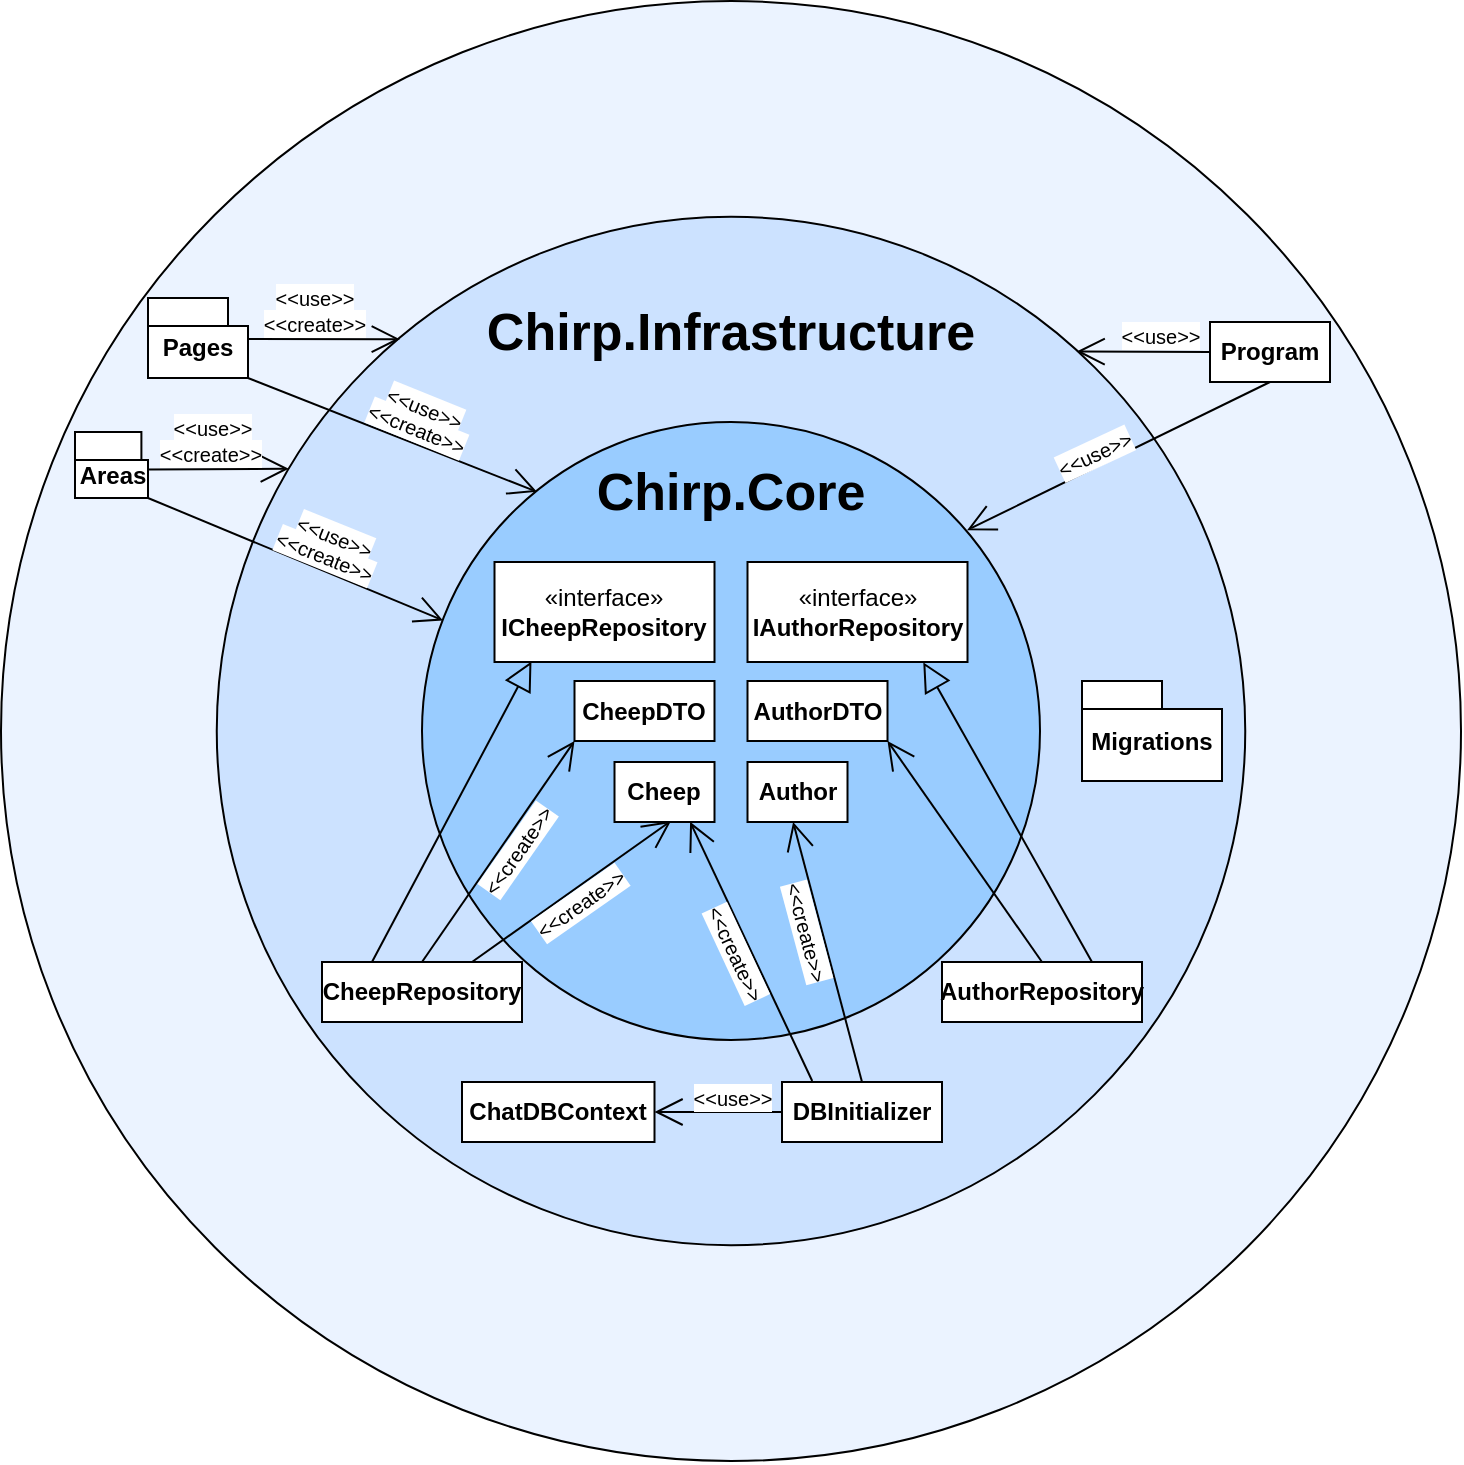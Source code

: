 <mxfile version="25.0.3">
  <diagram name="Side-1" id="DdkJf6Pid_xudekcSj97">
    <mxGraphModel dx="1149" dy="1134" grid="0" gridSize="10" guides="1" tooltips="1" connect="1" arrows="1" fold="1" page="0" pageScale="1" pageWidth="827" pageHeight="1169" math="0" shadow="0">
      <root>
        <mxCell id="0" />
        <mxCell id="1" parent="0" />
        <mxCell id="j4zop-ahKGAg_y_V5jdb-51" value="" style="ellipse;whiteSpace=wrap;html=1;aspect=fixed;fillColor=#EBF3FF;" vertex="1" parent="1">
          <mxGeometry x="29.5" y="-120.49" width="730" height="730" as="geometry" />
        </mxCell>
        <mxCell id="j4zop-ahKGAg_y_V5jdb-12" value="" style="ellipse;whiteSpace=wrap;html=1;aspect=fixed;fillColor=#CCE2FF;" vertex="1" parent="1">
          <mxGeometry x="137.38" y="-12.62" width="514.25" height="514.25" as="geometry" />
        </mxCell>
        <mxCell id="j4zop-ahKGAg_y_V5jdb-1" value="" style="ellipse;whiteSpace=wrap;html=1;aspect=fixed;fillColor=#99CCFF;" vertex="1" parent="1">
          <mxGeometry x="240" y="90" width="309" height="309" as="geometry" />
        </mxCell>
        <mxCell id="j4zop-ahKGAg_y_V5jdb-4" value="&lt;b&gt;Author&lt;/b&gt;" style="rounded=0;whiteSpace=wrap;html=1;" vertex="1" parent="1">
          <mxGeometry x="402.75" y="260" width="50" height="30" as="geometry" />
        </mxCell>
        <mxCell id="j4zop-ahKGAg_y_V5jdb-5" value="&lt;b&gt;AuthorDTO&lt;/b&gt;" style="rounded=0;whiteSpace=wrap;html=1;" vertex="1" parent="1">
          <mxGeometry x="402.75" y="219.5" width="70" height="30" as="geometry" />
        </mxCell>
        <mxCell id="j4zop-ahKGAg_y_V5jdb-6" value="&lt;b&gt;CheepDTO&lt;/b&gt;" style="rounded=0;whiteSpace=wrap;html=1;" vertex="1" parent="1">
          <mxGeometry x="316.25" y="219.5" width="70" height="30" as="geometry" />
        </mxCell>
        <mxCell id="j4zop-ahKGAg_y_V5jdb-7" value="&lt;b&gt;Cheep&lt;/b&gt;" style="rounded=0;whiteSpace=wrap;html=1;" vertex="1" parent="1">
          <mxGeometry x="336.25" y="260" width="50" height="30" as="geometry" />
        </mxCell>
        <mxCell id="j4zop-ahKGAg_y_V5jdb-9" value="«interface»&lt;div&gt;&lt;b&gt;IAuthorRepository&lt;/b&gt;&lt;/div&gt;" style="html=1;whiteSpace=wrap;" vertex="1" parent="1">
          <mxGeometry x="402.75" y="160" width="110" height="50" as="geometry" />
        </mxCell>
        <mxCell id="j4zop-ahKGAg_y_V5jdb-10" value="«interface»&lt;div&gt;&lt;b&gt;ICheepRepository&lt;/b&gt;&lt;/div&gt;" style="html=1;whiteSpace=wrap;" vertex="1" parent="1">
          <mxGeometry x="276.25" y="160" width="110" height="50" as="geometry" />
        </mxCell>
        <mxCell id="j4zop-ahKGAg_y_V5jdb-11" value="&lt;font style=&quot;font-size: 26px;&quot;&gt;&lt;b&gt;Chirp.Core&lt;/b&gt;&lt;/font&gt;" style="text;html=1;align=center;verticalAlign=middle;whiteSpace=wrap;rounded=0;" vertex="1" parent="1">
          <mxGeometry x="326.25" y="110" width="136.5" height="30" as="geometry" />
        </mxCell>
        <mxCell id="j4zop-ahKGAg_y_V5jdb-13" value="&lt;font style=&quot;font-size: 26px;&quot;&gt;&lt;b&gt;Chirp.Infrastructure&lt;/b&gt;&lt;/font&gt;" style="text;html=1;align=center;verticalAlign=middle;whiteSpace=wrap;rounded=0;" vertex="1" parent="1">
          <mxGeometry x="276.25" y="30" width="236.5" height="30" as="geometry" />
        </mxCell>
        <mxCell id="j4zop-ahKGAg_y_V5jdb-14" value="&lt;b&gt;ChatDBContext&lt;/b&gt;" style="rounded=0;whiteSpace=wrap;html=1;" vertex="1" parent="1">
          <mxGeometry x="260" y="420" width="96.25" height="30" as="geometry" />
        </mxCell>
        <mxCell id="j4zop-ahKGAg_y_V5jdb-15" value="&lt;b&gt;DBInitializer&lt;/b&gt;" style="rounded=0;whiteSpace=wrap;html=1;" vertex="1" parent="1">
          <mxGeometry x="420" y="420" width="80" height="30" as="geometry" />
        </mxCell>
        <mxCell id="j4zop-ahKGAg_y_V5jdb-16" value="&lt;b&gt;AuthorRepository&lt;/b&gt;" style="rounded=0;whiteSpace=wrap;html=1;" vertex="1" parent="1">
          <mxGeometry x="500" y="360" width="100" height="30" as="geometry" />
        </mxCell>
        <mxCell id="j4zop-ahKGAg_y_V5jdb-17" value="&lt;b&gt;CheepRepository&lt;/b&gt;" style="rounded=0;whiteSpace=wrap;html=1;" vertex="1" parent="1">
          <mxGeometry x="190" y="360" width="100" height="30" as="geometry" />
        </mxCell>
        <mxCell id="j4zop-ahKGAg_y_V5jdb-19" value="Migrations" style="shape=folder;fontStyle=1;spacingTop=10;tabWidth=40;tabHeight=14;tabPosition=left;html=1;whiteSpace=wrap;" vertex="1" parent="1">
          <mxGeometry x="570" y="219.5" width="70" height="50" as="geometry" />
        </mxCell>
        <mxCell id="j4zop-ahKGAg_y_V5jdb-28" value="" style="endArrow=open;endFill=1;endSize=12;html=1;rounded=0;entryX=0.565;entryY=0.982;entryDx=0;entryDy=0;exitX=0.75;exitY=0;exitDx=0;exitDy=0;entryPerimeter=0;" edge="1" parent="1" source="j4zop-ahKGAg_y_V5jdb-17" target="j4zop-ahKGAg_y_V5jdb-7">
          <mxGeometry width="160" relative="1" as="geometry">
            <mxPoint x="290" y="340" as="sourcePoint" />
            <mxPoint x="450" y="340" as="targetPoint" />
          </mxGeometry>
        </mxCell>
        <mxCell id="j4zop-ahKGAg_y_V5jdb-29" value="" style="endArrow=open;endFill=1;endSize=12;html=1;rounded=0;exitX=0.5;exitY=0;exitDx=0;exitDy=0;entryX=0;entryY=1;entryDx=0;entryDy=0;" edge="1" parent="1" source="j4zop-ahKGAg_y_V5jdb-17" target="j4zop-ahKGAg_y_V5jdb-6">
          <mxGeometry width="160" relative="1" as="geometry">
            <mxPoint x="290" y="340" as="sourcePoint" />
            <mxPoint x="450" y="340" as="targetPoint" />
          </mxGeometry>
        </mxCell>
        <mxCell id="j4zop-ahKGAg_y_V5jdb-32" value="" style="endArrow=block;endFill=0;endSize=12;html=1;rounded=0;exitX=0.25;exitY=0;exitDx=0;exitDy=0;entryX=0.168;entryY=0.994;entryDx=0;entryDy=0;entryPerimeter=0;" edge="1" parent="1" source="j4zop-ahKGAg_y_V5jdb-17" target="j4zop-ahKGAg_y_V5jdb-10">
          <mxGeometry width="160" relative="1" as="geometry">
            <mxPoint x="350" y="280" as="sourcePoint" />
            <mxPoint x="510" y="280" as="targetPoint" />
          </mxGeometry>
        </mxCell>
        <mxCell id="j4zop-ahKGAg_y_V5jdb-33" value="" style="endArrow=block;endFill=0;endSize=12;html=1;rounded=0;exitX=0.75;exitY=0;exitDx=0;exitDy=0;entryX=0.799;entryY=1.003;entryDx=0;entryDy=0;entryPerimeter=0;" edge="1" parent="1" source="j4zop-ahKGAg_y_V5jdb-16" target="j4zop-ahKGAg_y_V5jdb-9">
          <mxGeometry width="160" relative="1" as="geometry">
            <mxPoint x="450" y="399.5" as="sourcePoint" />
            <mxPoint x="480" y="210.5" as="targetPoint" />
          </mxGeometry>
        </mxCell>
        <mxCell id="j4zop-ahKGAg_y_V5jdb-34" value="" style="endArrow=open;endFill=1;endSize=12;html=1;rounded=0;exitX=0.5;exitY=0;exitDx=0;exitDy=0;entryX=1;entryY=1;entryDx=0;entryDy=0;" edge="1" parent="1" source="j4zop-ahKGAg_y_V5jdb-16" target="j4zop-ahKGAg_y_V5jdb-5">
          <mxGeometry width="160" relative="1" as="geometry">
            <mxPoint x="350" y="280" as="sourcePoint" />
            <mxPoint x="510" y="280" as="targetPoint" />
          </mxGeometry>
        </mxCell>
        <mxCell id="j4zop-ahKGAg_y_V5jdb-38" value="&lt;span style=&quot;font-weight: normal; background-color: rgb(255, 255, 255);&quot;&gt;&lt;font style=&quot;line-height: 80%; font-size: 10px;&quot;&gt;&amp;lt;&amp;lt;create&amp;gt;&amp;gt;&lt;/font&gt;&lt;/span&gt;" style="text;align=center;fontStyle=1;verticalAlign=middle;spacingLeft=3;spacingRight=3;strokeColor=none;rotatable=1;points=[[0,0.5],[1,0.5]];portConstraint=eastwest;html=1;portConstraintRotation=0;movable=1;resizable=1;deletable=1;editable=1;locked=0;connectable=1;imageAspect=0;rotation=-35;" vertex="1" parent="1">
          <mxGeometry x="308.75" y="326" width="20.5" height="10" as="geometry" />
        </mxCell>
        <mxCell id="j4zop-ahKGAg_y_V5jdb-44" value="&lt;span style=&quot;font-weight: normal; background-color: rgb(255, 255, 255);&quot;&gt;&lt;font style=&quot;line-height: 80%; font-size: 10px;&quot;&gt;&amp;lt;&amp;lt;create&amp;gt;&amp;gt;&lt;/font&gt;&lt;/span&gt;" style="text;align=center;fontStyle=1;verticalAlign=middle;spacingLeft=3;spacingRight=3;strokeColor=none;rotatable=1;points=[[0,0.5],[1,0.5]];portConstraint=eastwest;html=1;portConstraintRotation=0;movable=1;resizable=1;deletable=1;editable=1;locked=0;connectable=1;imageAspect=0;rotation=-55;" vertex="1" parent="1">
          <mxGeometry x="277.25" y="300" width="20.5" height="10" as="geometry" />
        </mxCell>
        <mxCell id="j4zop-ahKGAg_y_V5jdb-45" value="" style="endArrow=open;endFill=1;endSize=12;html=1;rounded=0;exitX=0;exitY=0.5;exitDx=0;exitDy=0;entryX=1;entryY=0.5;entryDx=0;entryDy=0;" edge="1" parent="1" source="j4zop-ahKGAg_y_V5jdb-15" target="j4zop-ahKGAg_y_V5jdb-14">
          <mxGeometry width="160" relative="1" as="geometry">
            <mxPoint x="433.25" y="551" as="sourcePoint" />
            <mxPoint x="356.25" y="440" as="targetPoint" />
          </mxGeometry>
        </mxCell>
        <mxCell id="j4zop-ahKGAg_y_V5jdb-46" value="" style="endArrow=open;endFill=1;endSize=12;html=1;rounded=0;exitX=0.5;exitY=0;exitDx=0;exitDy=0;entryX=0.456;entryY=0.998;entryDx=0;entryDy=0;entryPerimeter=0;" edge="1" parent="1" source="j4zop-ahKGAg_y_V5jdb-15" target="j4zop-ahKGAg_y_V5jdb-4">
          <mxGeometry width="160" relative="1" as="geometry">
            <mxPoint x="507" y="399" as="sourcePoint" />
            <mxPoint x="430" y="288" as="targetPoint" />
          </mxGeometry>
        </mxCell>
        <mxCell id="j4zop-ahKGAg_y_V5jdb-47" value="" style="endArrow=open;endFill=1;endSize=12;html=1;rounded=0;entryX=0.756;entryY=0.997;entryDx=0;entryDy=0;exitX=0.189;exitY=-0.017;exitDx=0;exitDy=0;exitPerimeter=0;entryPerimeter=0;" edge="1" parent="1" source="j4zop-ahKGAg_y_V5jdb-15" target="j4zop-ahKGAg_y_V5jdb-7">
          <mxGeometry width="160" relative="1" as="geometry">
            <mxPoint x="437" y="420" as="sourcePoint" />
            <mxPoint x="375" y="300" as="targetPoint" />
          </mxGeometry>
        </mxCell>
        <mxCell id="j4zop-ahKGAg_y_V5jdb-48" value="&lt;span style=&quot;font-weight: normal; background-color: rgb(255, 255, 255);&quot;&gt;&lt;font style=&quot;line-height: 80%; font-size: 10px;&quot;&gt;&amp;lt;&amp;lt;create&amp;gt;&amp;gt;&lt;/font&gt;&lt;/span&gt;" style="text;align=center;fontStyle=1;verticalAlign=middle;spacingLeft=3;spacingRight=3;strokeColor=none;rotatable=1;points=[[0,0.5],[1,0.5]];portConstraint=eastwest;html=1;portConstraintRotation=0;movable=1;resizable=1;deletable=1;editable=1;locked=0;connectable=1;imageAspect=0;rotation=75;" vertex="1" parent="1">
          <mxGeometry x="422" y="340" width="20.5" height="10" as="geometry" />
        </mxCell>
        <mxCell id="j4zop-ahKGAg_y_V5jdb-49" value="&lt;span style=&quot;font-weight: normal; background-color: rgb(255, 255, 255);&quot;&gt;&lt;font style=&quot;line-height: 80%; font-size: 10px;&quot;&gt;&amp;lt;&amp;lt;create&amp;gt;&amp;gt;&lt;/font&gt;&lt;/span&gt;" style="text;align=center;fontStyle=1;verticalAlign=middle;spacingLeft=3;spacingRight=3;strokeColor=none;rotatable=1;points=[[0,0.5],[1,0.5]];portConstraint=eastwest;html=1;portConstraintRotation=0;movable=1;resizable=1;deletable=1;editable=1;locked=0;connectable=1;imageAspect=0;rotation=65;" vertex="1" parent="1">
          <mxGeometry x="386.25" y="350" width="20.5" height="10" as="geometry" />
        </mxCell>
        <mxCell id="j4zop-ahKGAg_y_V5jdb-50" value="&lt;span style=&quot;font-weight: normal; background-color: rgb(255, 255, 255);&quot;&gt;&lt;font style=&quot;line-height: 80%; font-size: 10px;&quot;&gt;&amp;lt;&amp;lt;use&amp;gt;&amp;gt;&lt;/font&gt;&lt;/span&gt;" style="text;align=center;fontStyle=1;verticalAlign=middle;spacingLeft=3;spacingRight=3;strokeColor=none;rotatable=1;points=[[0,0.5],[1,0.5]];portConstraint=eastwest;html=1;portConstraintRotation=0;movable=1;resizable=1;deletable=1;editable=1;locked=0;connectable=1;imageAspect=0;rotation=0;" vertex="1" parent="1">
          <mxGeometry x="384.25" y="423" width="20.5" height="10" as="geometry" />
        </mxCell>
        <mxCell id="j4zop-ahKGAg_y_V5jdb-52" value="&lt;b&gt;Program&lt;/b&gt;" style="rounded=0;whiteSpace=wrap;html=1;" vertex="1" parent="1">
          <mxGeometry x="634" y="40" width="60" height="30" as="geometry" />
        </mxCell>
        <mxCell id="j4zop-ahKGAg_y_V5jdb-54" value="Pages" style="shape=folder;fontStyle=1;spacingTop=10;tabWidth=40;tabHeight=14;tabPosition=left;html=1;whiteSpace=wrap;" vertex="1" parent="1">
          <mxGeometry x="103" y="28" width="50" height="40" as="geometry" />
        </mxCell>
        <mxCell id="j4zop-ahKGAg_y_V5jdb-56" value="" style="endArrow=open;endFill=1;endSize=12;html=1;rounded=0;exitX=0;exitY=0.5;exitDx=0;exitDy=0;entryX=0.836;entryY=0.131;entryDx=0;entryDy=0;entryPerimeter=0;" edge="1" parent="1" source="j4zop-ahKGAg_y_V5jdb-52" target="j4zop-ahKGAg_y_V5jdb-12">
          <mxGeometry width="160" relative="1" as="geometry">
            <mxPoint x="626" y="190" as="sourcePoint" />
            <mxPoint x="549" y="80" as="targetPoint" />
          </mxGeometry>
        </mxCell>
        <mxCell id="j4zop-ahKGAg_y_V5jdb-57" value="" style="endArrow=open;endFill=1;endSize=12;html=1;rounded=0;exitX=0.5;exitY=1;exitDx=0;exitDy=0;entryX=0.882;entryY=0.175;entryDx=0;entryDy=0;entryPerimeter=0;" edge="1" parent="1" source="j4zop-ahKGAg_y_V5jdb-52" target="j4zop-ahKGAg_y_V5jdb-1">
          <mxGeometry width="160" relative="1" as="geometry">
            <mxPoint x="570" y="380" as="sourcePoint" />
            <mxPoint x="493" y="270" as="targetPoint" />
          </mxGeometry>
        </mxCell>
        <mxCell id="j4zop-ahKGAg_y_V5jdb-58" value="&lt;span style=&quot;font-weight: normal; background-color: rgb(255, 255, 255);&quot;&gt;&lt;font style=&quot;line-height: 80%; font-size: 10px;&quot;&gt;&amp;lt;&amp;lt;use&amp;gt;&amp;gt;&lt;/font&gt;&lt;/span&gt;" style="text;align=center;fontStyle=1;verticalAlign=middle;spacingLeft=3;spacingRight=3;strokeColor=none;rotatable=1;points=[[0,0.5],[1,0.5]];portConstraint=eastwest;html=1;portConstraintRotation=0;movable=1;resizable=1;deletable=1;editable=1;locked=0;connectable=1;imageAspect=0;rotation=0;" vertex="1" parent="1">
          <mxGeometry x="599" y="42" width="20.5" height="10" as="geometry" />
        </mxCell>
        <mxCell id="j4zop-ahKGAg_y_V5jdb-59" value="&lt;span style=&quot;font-weight: normal; background-color: rgb(255, 255, 255);&quot;&gt;&lt;font style=&quot;line-height: 80%; font-size: 10px;&quot;&gt;&amp;lt;&amp;lt;use&amp;gt;&amp;gt;&lt;/font&gt;&lt;/span&gt;" style="text;align=center;fontStyle=1;verticalAlign=middle;spacingLeft=3;spacingRight=3;strokeColor=none;rotatable=1;points=[[0,0.5],[1,0.5]];portConstraint=eastwest;html=1;portConstraintRotation=0;movable=1;resizable=1;deletable=1;editable=1;locked=0;connectable=1;imageAspect=0;rotation=-25;" vertex="1" parent="1">
          <mxGeometry x="566" y="101" width="20.5" height="10" as="geometry" />
        </mxCell>
        <mxCell id="j4zop-ahKGAg_y_V5jdb-60" value="" style="endArrow=open;endFill=1;endSize=12;html=1;rounded=0;exitX=0;exitY=0;exitDx=50;exitDy=20.5;entryX=0.178;entryY=0.119;entryDx=0;entryDy=0;entryPerimeter=0;exitPerimeter=0;" edge="1" parent="1" source="j4zop-ahKGAg_y_V5jdb-54" target="j4zop-ahKGAg_y_V5jdb-12">
          <mxGeometry width="160" relative="1" as="geometry">
            <mxPoint x="227" y="-12.62" as="sourcePoint" />
            <mxPoint x="160" y="-12.62" as="targetPoint" />
          </mxGeometry>
        </mxCell>
        <mxCell id="j4zop-ahKGAg_y_V5jdb-61" value="&lt;span style=&quot;font-weight: normal; background-color: rgb(255, 255, 255);&quot;&gt;&lt;font style=&quot;line-height: 80%; font-size: 10px;&quot;&gt;&amp;lt;&amp;lt;create&amp;gt;&amp;gt;&lt;/font&gt;&lt;/span&gt;" style="text;align=center;fontStyle=1;verticalAlign=middle;spacingLeft=3;spacingRight=3;strokeColor=none;rotatable=1;points=[[0,0.5],[1,0.5]];portConstraint=eastwest;html=1;portConstraintRotation=0;movable=1;resizable=1;deletable=1;editable=1;locked=0;connectable=1;imageAspect=0;rotation=0;" vertex="1" parent="1">
          <mxGeometry x="176" y="36" width="20.5" height="10" as="geometry" />
        </mxCell>
        <mxCell id="j4zop-ahKGAg_y_V5jdb-62" value="&lt;span style=&quot;font-weight: normal; background-color: rgb(255, 255, 255);&quot;&gt;&lt;font style=&quot;line-height: 80%; font-size: 10px;&quot;&gt;&amp;lt;&amp;lt;use&amp;gt;&amp;gt;&lt;/font&gt;&lt;/span&gt;" style="text;align=center;fontStyle=1;verticalAlign=middle;spacingLeft=3;spacingRight=3;strokeColor=none;rotatable=1;points=[[0,0.5],[1,0.5]];portConstraint=eastwest;html=1;portConstraintRotation=0;movable=1;resizable=1;deletable=1;editable=1;locked=0;connectable=1;imageAspect=0;rotation=0;" vertex="1" parent="1">
          <mxGeometry x="176" y="23" width="20.5" height="10" as="geometry" />
        </mxCell>
        <mxCell id="j4zop-ahKGAg_y_V5jdb-64" value="" style="endArrow=open;endFill=1;endSize=12;html=1;rounded=0;exitX=0;exitY=0;exitDx=50;exitDy=40;entryX=0.186;entryY=0.113;entryDx=0;entryDy=0;entryPerimeter=0;exitPerimeter=0;" edge="1" parent="1" source="j4zop-ahKGAg_y_V5jdb-54" target="j4zop-ahKGAg_y_V5jdb-1">
          <mxGeometry width="160" relative="1" as="geometry">
            <mxPoint x="183" y="88" as="sourcePoint" />
            <mxPoint x="259" y="89" as="targetPoint" />
          </mxGeometry>
        </mxCell>
        <mxCell id="j4zop-ahKGAg_y_V5jdb-65" value="&lt;span style=&quot;font-weight: normal; background-color: rgb(255, 255, 255);&quot;&gt;&lt;font style=&quot;line-height: 80%; font-size: 10px;&quot;&gt;&amp;lt;&amp;lt;create&amp;gt;&amp;gt;&lt;/font&gt;&lt;/span&gt;" style="text;align=center;fontStyle=1;verticalAlign=middle;spacingLeft=3;spacingRight=3;strokeColor=none;rotatable=1;points=[[0,0.5],[1,0.5]];portConstraint=eastwest;html=1;portConstraintRotation=0;movable=1;resizable=1;deletable=1;editable=1;locked=0;connectable=1;imageAspect=0;rotation=22;" vertex="1" parent="1">
          <mxGeometry x="226.5" y="88" width="20.5" height="10" as="geometry" />
        </mxCell>
        <mxCell id="j4zop-ahKGAg_y_V5jdb-66" value="&lt;span style=&quot;font-weight: normal; background-color: rgb(255, 255, 255);&quot;&gt;&lt;font style=&quot;line-height: 80%; font-size: 10px;&quot;&gt;&amp;lt;&amp;lt;use&amp;gt;&amp;gt;&lt;/font&gt;&lt;/span&gt;" style="text;align=center;fontStyle=1;verticalAlign=middle;spacingLeft=3;spacingRight=3;strokeColor=none;rotatable=1;points=[[0,0.5],[1,0.5]];portConstraint=eastwest;html=1;portConstraintRotation=0;movable=1;resizable=1;deletable=1;editable=1;locked=0;connectable=1;imageAspect=0;rotation=22;" vertex="1" parent="1">
          <mxGeometry x="231" y="78" width="20.5" height="10" as="geometry" />
        </mxCell>
        <mxCell id="j4zop-ahKGAg_y_V5jdb-76" value="Areas" style="shape=folder;fontStyle=1;spacingTop=10;tabWidth=40;tabHeight=14;tabPosition=left;html=1;whiteSpace=wrap;" vertex="1" parent="1">
          <mxGeometry x="66.5" y="95" width="36.5" height="33" as="geometry" />
        </mxCell>
        <mxCell id="j4zop-ahKGAg_y_V5jdb-77" value="" style="endArrow=open;endFill=1;endSize=12;html=1;rounded=0;exitX=0;exitY=0;exitDx=36.5;exitDy=18.75;exitPerimeter=0;entryX=0.07;entryY=0.245;entryDx=0;entryDy=0;entryPerimeter=0;" edge="1" parent="1" source="j4zop-ahKGAg_y_V5jdb-76" target="j4zop-ahKGAg_y_V5jdb-12">
          <mxGeometry width="160" relative="1" as="geometry">
            <mxPoint x="181.5" y="52.38" as="sourcePoint" />
            <mxPoint x="170" y="114" as="targetPoint" />
          </mxGeometry>
        </mxCell>
        <mxCell id="j4zop-ahKGAg_y_V5jdb-78" value="&lt;span style=&quot;font-weight: normal; background-color: rgb(255, 255, 255);&quot;&gt;&lt;font style=&quot;line-height: 80%; font-size: 10px;&quot;&gt;&amp;lt;&amp;lt;create&amp;gt;&amp;gt;&lt;/font&gt;&lt;/span&gt;" style="text;align=center;fontStyle=1;verticalAlign=middle;spacingLeft=3;spacingRight=3;strokeColor=none;rotatable=1;points=[[0,0.5],[1,0.5]];portConstraint=eastwest;html=1;portConstraintRotation=0;movable=1;resizable=1;deletable=1;editable=1;locked=0;connectable=1;imageAspect=0;rotation=0;" vertex="1" parent="1">
          <mxGeometry x="123.5" y="101" width="20.5" height="10" as="geometry" />
        </mxCell>
        <mxCell id="j4zop-ahKGAg_y_V5jdb-79" value="&lt;span style=&quot;font-weight: normal; background-color: rgb(255, 255, 255);&quot;&gt;&lt;font style=&quot;line-height: 80%; font-size: 10px;&quot;&gt;&amp;lt;&amp;lt;use&amp;gt;&amp;gt;&lt;/font&gt;&lt;/span&gt;" style="text;align=center;fontStyle=1;verticalAlign=middle;spacingLeft=3;spacingRight=3;strokeColor=none;rotatable=1;points=[[0,0.5],[1,0.5]];portConstraint=eastwest;html=1;portConstraintRotation=0;movable=1;resizable=1;deletable=1;editable=1;locked=0;connectable=1;imageAspect=0;rotation=0;" vertex="1" parent="1">
          <mxGeometry x="124.5" y="88" width="20.5" height="10" as="geometry" />
        </mxCell>
        <mxCell id="j4zop-ahKGAg_y_V5jdb-80" value="" style="endArrow=open;endFill=1;endSize=12;html=1;rounded=0;exitX=0;exitY=0;exitDx=36.5;exitDy=33;exitPerimeter=0;entryX=0.034;entryY=0.321;entryDx=0;entryDy=0;entryPerimeter=0;" edge="1" parent="1" source="j4zop-ahKGAg_y_V5jdb-76" target="j4zop-ahKGAg_y_V5jdb-1">
          <mxGeometry width="160" relative="1" as="geometry">
            <mxPoint x="137.5" y="153" as="sourcePoint" />
            <mxPoint x="250" y="190" as="targetPoint" />
          </mxGeometry>
        </mxCell>
        <mxCell id="j4zop-ahKGAg_y_V5jdb-81" value="&lt;span style=&quot;font-weight: normal; background-color: rgb(255, 255, 255);&quot;&gt;&lt;font style=&quot;line-height: 80%; font-size: 10px;&quot;&gt;&amp;lt;&amp;lt;create&amp;gt;&amp;gt;&lt;/font&gt;&lt;/span&gt;" style="text;align=center;fontStyle=1;verticalAlign=middle;spacingLeft=3;spacingRight=3;strokeColor=none;rotatable=1;points=[[0,0.5],[1,0.5]];portConstraint=eastwest;html=1;portConstraintRotation=0;movable=1;resizable=1;deletable=1;editable=1;locked=0;connectable=1;imageAspect=0;rotation=22;" vertex="1" parent="1">
          <mxGeometry x="181" y="152" width="20.5" height="10" as="geometry" />
        </mxCell>
        <mxCell id="j4zop-ahKGAg_y_V5jdb-82" value="&lt;span style=&quot;font-weight: normal; background-color: rgb(255, 255, 255);&quot;&gt;&lt;font style=&quot;line-height: 80%; font-size: 10px;&quot;&gt;&amp;lt;&amp;lt;use&amp;gt;&amp;gt;&lt;/font&gt;&lt;/span&gt;" style="text;align=center;fontStyle=1;verticalAlign=middle;spacingLeft=3;spacingRight=3;strokeColor=none;rotatable=1;points=[[0,0.5],[1,0.5]];portConstraint=eastwest;html=1;portConstraintRotation=0;movable=1;resizable=1;deletable=1;editable=1;locked=0;connectable=1;imageAspect=0;rotation=22;" vertex="1" parent="1">
          <mxGeometry x="185.5" y="142" width="20.5" height="10" as="geometry" />
        </mxCell>
      </root>
    </mxGraphModel>
  </diagram>
</mxfile>
